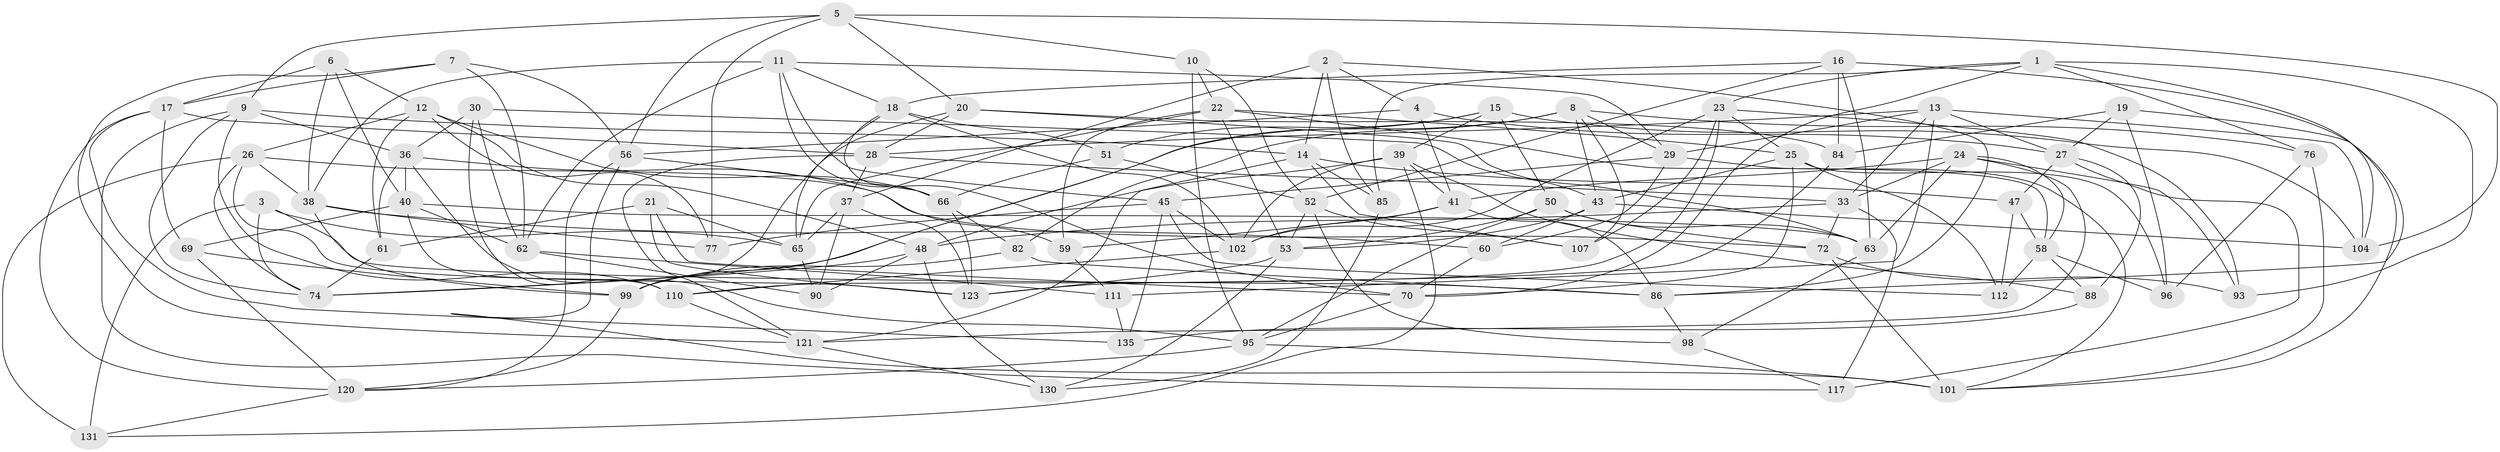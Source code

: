 // Generated by graph-tools (version 1.1) at 2025/52/02/27/25 19:52:31]
// undirected, 85 vertices, 220 edges
graph export_dot {
graph [start="1"]
  node [color=gray90,style=filled];
  1 [super="+132"];
  2 [super="+89"];
  3;
  4;
  5 [super="+125"];
  6;
  7;
  8 [super="+73"];
  9 [super="+44"];
  10;
  11 [super="+114"];
  12 [super="+35"];
  13 [super="+83"];
  14 [super="+109"];
  15 [super="+139"];
  16 [super="+78"];
  17 [super="+32"];
  18 [super="+136"];
  19;
  20 [super="+54"];
  21;
  22 [super="+115"];
  23 [super="+118"];
  24 [super="+46"];
  25 [super="+67"];
  26 [super="+87"];
  27 [super="+57"];
  28 [super="+34"];
  29 [super="+31"];
  30;
  33 [super="+71"];
  36 [super="+138"];
  37 [super="+49"];
  38 [super="+55"];
  39 [super="+91"];
  40 [super="+42"];
  41 [super="+79"];
  43 [super="+80"];
  45 [super="+127"];
  47;
  48 [super="+103"];
  50 [super="+100"];
  51;
  52 [super="+94"];
  53 [super="+75"];
  56 [super="+92"];
  58 [super="+64"];
  59;
  60;
  61;
  62 [super="+105"];
  63 [super="+113"];
  65 [super="+68"];
  66 [super="+137"];
  69;
  70 [super="+116"];
  72 [super="+140"];
  74 [super="+81"];
  76;
  77;
  82;
  84 [super="+122"];
  85;
  86 [super="+108"];
  88;
  90;
  93;
  95 [super="+97"];
  96;
  98;
  99 [super="+134"];
  101 [super="+126"];
  102 [super="+124"];
  104 [super="+106"];
  107;
  110 [super="+119"];
  111;
  112;
  117;
  120 [super="+129"];
  121 [super="+133"];
  123 [super="+128"];
  130;
  131;
  135;
  1 -- 93;
  1 -- 104;
  1 -- 76;
  1 -- 85;
  1 -- 70;
  1 -- 23;
  2 -- 4;
  2 -- 85;
  2 -- 37 [weight=2];
  2 -- 14;
  2 -- 86;
  3 -- 74;
  3 -- 131;
  3 -- 86;
  3 -- 65;
  4 -- 27;
  4 -- 56;
  4 -- 41;
  5 -- 77;
  5 -- 9;
  5 -- 10;
  5 -- 20;
  5 -- 104;
  5 -- 56;
  6 -- 17;
  6 -- 40;
  6 -- 12;
  6 -- 38;
  7 -- 121;
  7 -- 17;
  7 -- 56;
  7 -- 62;
  8 -- 82;
  8 -- 76;
  8 -- 107;
  8 -- 29;
  8 -- 74;
  8 -- 43;
  9 -- 110;
  9 -- 74;
  9 -- 36;
  9 -- 117;
  9 -- 14;
  10 -- 95;
  10 -- 52;
  10 -- 22;
  11 -- 70;
  11 -- 62;
  11 -- 18;
  11 -- 29;
  11 -- 45;
  11 -- 38;
  12 -- 26;
  12 -- 66;
  12 -- 48;
  12 -- 77;
  12 -- 61;
  13 -- 111;
  13 -- 28;
  13 -- 27;
  13 -- 104;
  13 -- 33;
  13 -- 29;
  14 -- 107;
  14 -- 85;
  14 -- 121;
  14 -- 47;
  15 -- 104 [weight=2];
  15 -- 39;
  15 -- 99;
  15 -- 50;
  15 -- 51;
  16 -- 63;
  16 -- 84 [weight=2];
  16 -- 86;
  16 -- 18;
  16 -- 52;
  17 -- 28;
  17 -- 120;
  17 -- 135;
  17 -- 69;
  18 -- 102;
  18 -- 51;
  18 -- 66;
  18 -- 99;
  19 -- 96;
  19 -- 27;
  19 -- 101;
  19 -- 84;
  20 -- 84 [weight=2];
  20 -- 65;
  20 -- 63;
  20 -- 28;
  21 -- 70;
  21 -- 65;
  21 -- 61;
  21 -- 123;
  22 -- 65;
  22 -- 59;
  22 -- 53;
  22 -- 58;
  22 -- 25;
  23 -- 93;
  23 -- 25;
  23 -- 107;
  23 -- 110;
  23 -- 102;
  24 -- 63;
  24 -- 93;
  24 -- 33;
  24 -- 58;
  24 -- 41;
  24 -- 121;
  25 -- 112;
  25 -- 70;
  25 -- 96;
  25 -- 43;
  26 -- 123;
  26 -- 72;
  26 -- 131;
  26 -- 74;
  26 -- 38;
  27 -- 117;
  27 -- 88;
  27 -- 47;
  28 -- 33;
  28 -- 37;
  28 -- 121;
  29 -- 45;
  29 -- 60;
  29 -- 101;
  30 -- 110;
  30 -- 62;
  30 -- 43;
  30 -- 36;
  33 -- 72;
  33 -- 48;
  33 -- 117;
  36 -- 61;
  36 -- 59;
  36 -- 95;
  36 -- 40;
  37 -- 65;
  37 -- 123;
  37 -- 90;
  38 -- 99;
  38 -- 60;
  38 -- 77;
  39 -- 88;
  39 -- 131;
  39 -- 48;
  39 -- 41;
  39 -- 102;
  40 -- 63;
  40 -- 110;
  40 -- 69;
  40 -- 62;
  41 -- 59;
  41 -- 102;
  41 -- 86;
  43 -- 104;
  43 -- 60;
  43 -- 53;
  45 -- 77;
  45 -- 112;
  45 -- 135;
  45 -- 102;
  47 -- 112;
  47 -- 58;
  48 -- 90;
  48 -- 130;
  48 -- 74;
  50 -- 53;
  50 -- 72 [weight=2];
  50 -- 63;
  50 -- 95;
  51 -- 66;
  51 -- 52;
  52 -- 98;
  52 -- 107;
  52 -- 53;
  53 -- 130;
  53 -- 123;
  56 -- 120;
  56 -- 101;
  56 -- 66;
  58 -- 112;
  58 -- 96;
  58 -- 88;
  59 -- 111;
  60 -- 70;
  61 -- 74;
  62 -- 111;
  62 -- 90;
  63 -- 98;
  65 -- 90;
  66 -- 82;
  66 -- 123;
  69 -- 99;
  69 -- 120;
  70 -- 95;
  72 -- 93;
  72 -- 101;
  76 -- 96;
  76 -- 101;
  82 -- 99;
  82 -- 86;
  84 -- 123;
  85 -- 130;
  86 -- 98;
  88 -- 135;
  95 -- 120;
  95 -- 101;
  98 -- 117;
  99 -- 120;
  102 -- 110;
  110 -- 121;
  111 -- 135;
  120 -- 131;
  121 -- 130;
}
